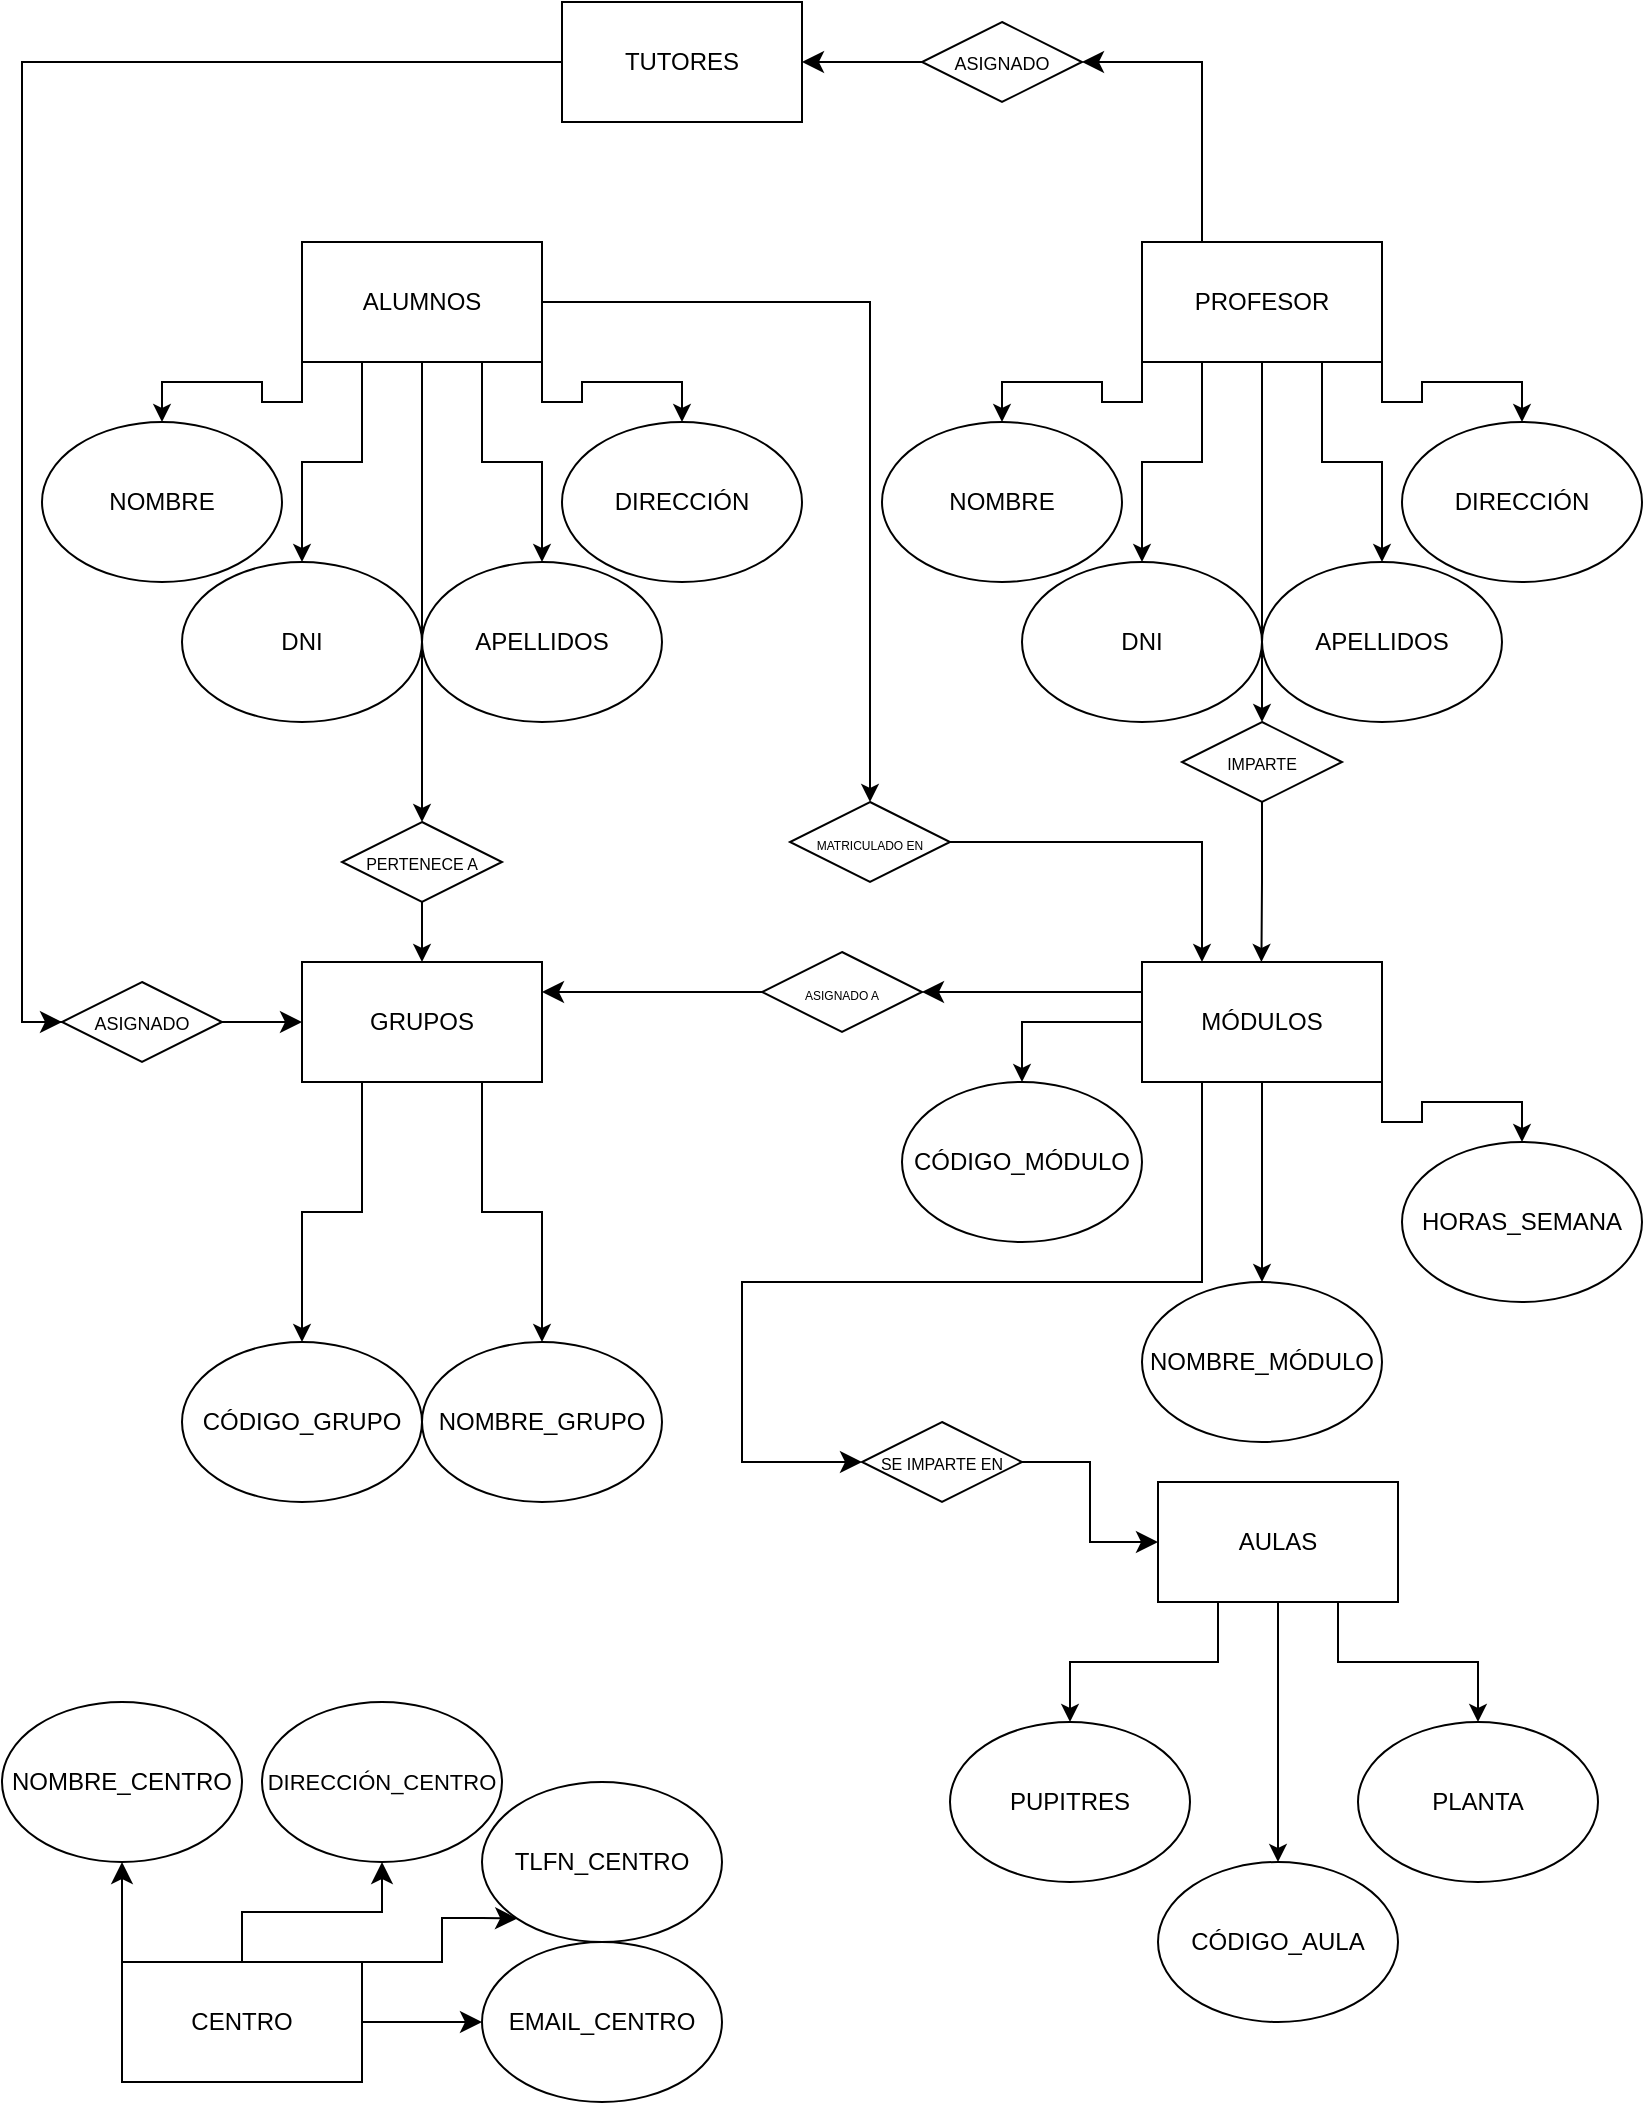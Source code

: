 <mxfile version="24.7.16">
  <diagram name="Página-1" id="u_or6HAD1XIn1bsnPC7R">
    <mxGraphModel dx="868" dy="1165" grid="1" gridSize="10" guides="1" tooltips="1" connect="1" arrows="1" fold="1" page="1" pageScale="1" pageWidth="827" pageHeight="1169" math="0" shadow="0">
      <root>
        <mxCell id="0" />
        <mxCell id="1" parent="0" />
        <mxCell id="A-_XMSVhNNLaJoQqBSR4-18" style="edgeStyle=orthogonalEdgeStyle;rounded=0;orthogonalLoop=1;jettySize=auto;html=1;exitX=0;exitY=1;exitDx=0;exitDy=0;entryX=0.5;entryY=0;entryDx=0;entryDy=0;" parent="1" source="A-_XMSVhNNLaJoQqBSR4-1" target="A-_XMSVhNNLaJoQqBSR4-3" edge="1">
          <mxGeometry relative="1" as="geometry" />
        </mxCell>
        <mxCell id="A-_XMSVhNNLaJoQqBSR4-19" style="edgeStyle=orthogonalEdgeStyle;rounded=0;orthogonalLoop=1;jettySize=auto;html=1;exitX=0.25;exitY=1;exitDx=0;exitDy=0;entryX=0.5;entryY=0;entryDx=0;entryDy=0;" parent="1" source="A-_XMSVhNNLaJoQqBSR4-1" target="A-_XMSVhNNLaJoQqBSR4-4" edge="1">
          <mxGeometry relative="1" as="geometry" />
        </mxCell>
        <mxCell id="A-_XMSVhNNLaJoQqBSR4-20" style="edgeStyle=orthogonalEdgeStyle;rounded=0;orthogonalLoop=1;jettySize=auto;html=1;exitX=0.75;exitY=1;exitDx=0;exitDy=0;entryX=0.5;entryY=0;entryDx=0;entryDy=0;" parent="1" source="A-_XMSVhNNLaJoQqBSR4-1" target="A-_XMSVhNNLaJoQqBSR4-5" edge="1">
          <mxGeometry relative="1" as="geometry" />
        </mxCell>
        <mxCell id="A-_XMSVhNNLaJoQqBSR4-21" style="edgeStyle=orthogonalEdgeStyle;rounded=0;orthogonalLoop=1;jettySize=auto;html=1;exitX=1;exitY=1;exitDx=0;exitDy=0;entryX=0.5;entryY=0;entryDx=0;entryDy=0;" parent="1" source="A-_XMSVhNNLaJoQqBSR4-1" target="A-_XMSVhNNLaJoQqBSR4-8" edge="1">
          <mxGeometry relative="1" as="geometry" />
        </mxCell>
        <mxCell id="A-_XMSVhNNLaJoQqBSR4-36" style="edgeStyle=orthogonalEdgeStyle;rounded=0;orthogonalLoop=1;jettySize=auto;html=1;entryX=0.5;entryY=0;entryDx=0;entryDy=0;" parent="1" source="A-_XMSVhNNLaJoQqBSR4-1" target="A-_XMSVhNNLaJoQqBSR4-35" edge="1">
          <mxGeometry relative="1" as="geometry" />
        </mxCell>
        <mxCell id="A-_XMSVhNNLaJoQqBSR4-47" style="edgeStyle=orthogonalEdgeStyle;rounded=0;orthogonalLoop=1;jettySize=auto;html=1;exitX=1;exitY=0.5;exitDx=0;exitDy=0;entryX=0.5;entryY=0;entryDx=0;entryDy=0;" parent="1" source="A-_XMSVhNNLaJoQqBSR4-1" target="A-_XMSVhNNLaJoQqBSR4-38" edge="1">
          <mxGeometry relative="1" as="geometry" />
        </mxCell>
        <mxCell id="A-_XMSVhNNLaJoQqBSR4-1" value="ALUMNOS" style="rounded=0;whiteSpace=wrap;html=1;" parent="1" vertex="1">
          <mxGeometry x="150" y="210" width="120" height="60" as="geometry" />
        </mxCell>
        <mxCell id="A-_XMSVhNNLaJoQqBSR4-13" style="edgeStyle=orthogonalEdgeStyle;rounded=0;orthogonalLoop=1;jettySize=auto;html=1;exitX=0;exitY=1;exitDx=0;exitDy=0;entryX=0.5;entryY=0;entryDx=0;entryDy=0;" parent="1" source="A-_XMSVhNNLaJoQqBSR4-2" target="A-_XMSVhNNLaJoQqBSR4-9" edge="1">
          <mxGeometry relative="1" as="geometry" />
        </mxCell>
        <mxCell id="A-_XMSVhNNLaJoQqBSR4-14" style="edgeStyle=orthogonalEdgeStyle;rounded=0;orthogonalLoop=1;jettySize=auto;html=1;exitX=0.25;exitY=1;exitDx=0;exitDy=0;entryX=0.5;entryY=0;entryDx=0;entryDy=0;" parent="1" source="A-_XMSVhNNLaJoQqBSR4-2" target="A-_XMSVhNNLaJoQqBSR4-10" edge="1">
          <mxGeometry relative="1" as="geometry" />
        </mxCell>
        <mxCell id="A-_XMSVhNNLaJoQqBSR4-16" style="edgeStyle=orthogonalEdgeStyle;rounded=0;orthogonalLoop=1;jettySize=auto;html=1;exitX=0.75;exitY=1;exitDx=0;exitDy=0;entryX=0.5;entryY=0;entryDx=0;entryDy=0;" parent="1" source="A-_XMSVhNNLaJoQqBSR4-2" target="A-_XMSVhNNLaJoQqBSR4-11" edge="1">
          <mxGeometry relative="1" as="geometry" />
        </mxCell>
        <mxCell id="A-_XMSVhNNLaJoQqBSR4-17" style="edgeStyle=orthogonalEdgeStyle;rounded=0;orthogonalLoop=1;jettySize=auto;html=1;exitX=1;exitY=1;exitDx=0;exitDy=0;entryX=0.5;entryY=0;entryDx=0;entryDy=0;" parent="1" source="A-_XMSVhNNLaJoQqBSR4-2" target="A-_XMSVhNNLaJoQqBSR4-12" edge="1">
          <mxGeometry relative="1" as="geometry" />
        </mxCell>
        <mxCell id="A-_XMSVhNNLaJoQqBSR4-50" style="edgeStyle=orthogonalEdgeStyle;rounded=0;orthogonalLoop=1;jettySize=auto;html=1;entryX=0.5;entryY=0;entryDx=0;entryDy=0;" parent="1" source="A-_XMSVhNNLaJoQqBSR4-2" target="A-_XMSVhNNLaJoQqBSR4-49" edge="1">
          <mxGeometry relative="1" as="geometry" />
        </mxCell>
        <mxCell id="6dlI0MEOUiez-MBVCaLK-15" style="edgeStyle=none;curved=1;rounded=0;orthogonalLoop=1;jettySize=auto;html=1;exitX=0;exitY=0.5;exitDx=0;exitDy=0;entryX=1;entryY=0.5;entryDx=0;entryDy=0;fontSize=12;startSize=8;endSize=8;" edge="1" parent="1" source="6dlI0MEOUiez-MBVCaLK-20" target="6dlI0MEOUiez-MBVCaLK-14">
          <mxGeometry relative="1" as="geometry">
            <mxPoint x="510" y="140" as="sourcePoint" />
          </mxGeometry>
        </mxCell>
        <mxCell id="A-_XMSVhNNLaJoQqBSR4-2" value="PROFESOR" style="rounded=0;whiteSpace=wrap;html=1;" parent="1" vertex="1">
          <mxGeometry x="570" y="210" width="120" height="60" as="geometry" />
        </mxCell>
        <mxCell id="A-_XMSVhNNLaJoQqBSR4-3" value="NOMBRE" style="ellipse;whiteSpace=wrap;html=1;" parent="1" vertex="1">
          <mxGeometry x="20" y="300" width="120" height="80" as="geometry" />
        </mxCell>
        <mxCell id="A-_XMSVhNNLaJoQqBSR4-4" value="DNI" style="ellipse;whiteSpace=wrap;html=1;" parent="1" vertex="1">
          <mxGeometry x="90" y="370" width="120" height="80" as="geometry" />
        </mxCell>
        <mxCell id="A-_XMSVhNNLaJoQqBSR4-5" value="APELLIDOS" style="ellipse;whiteSpace=wrap;html=1;" parent="1" vertex="1">
          <mxGeometry x="210" y="370" width="120" height="80" as="geometry" />
        </mxCell>
        <mxCell id="A-_XMSVhNNLaJoQqBSR4-8" value="DIRECCIÓN" style="ellipse;whiteSpace=wrap;html=1;" parent="1" vertex="1">
          <mxGeometry x="280" y="300" width="120" height="80" as="geometry" />
        </mxCell>
        <mxCell id="A-_XMSVhNNLaJoQqBSR4-9" value="NOMBRE" style="ellipse;whiteSpace=wrap;html=1;" parent="1" vertex="1">
          <mxGeometry x="440" y="300" width="120" height="80" as="geometry" />
        </mxCell>
        <mxCell id="A-_XMSVhNNLaJoQqBSR4-10" value="DNI" style="ellipse;whiteSpace=wrap;html=1;" parent="1" vertex="1">
          <mxGeometry x="510" y="370" width="120" height="80" as="geometry" />
        </mxCell>
        <mxCell id="A-_XMSVhNNLaJoQqBSR4-11" value="APELLIDOS" style="ellipse;whiteSpace=wrap;html=1;" parent="1" vertex="1">
          <mxGeometry x="630" y="370" width="120" height="80" as="geometry" />
        </mxCell>
        <mxCell id="A-_XMSVhNNLaJoQqBSR4-12" value="DIRECCIÓN" style="ellipse;whiteSpace=wrap;html=1;" parent="1" vertex="1">
          <mxGeometry x="700" y="300" width="120" height="80" as="geometry" />
        </mxCell>
        <mxCell id="A-_XMSVhNNLaJoQqBSR4-27" style="edgeStyle=orthogonalEdgeStyle;rounded=0;orthogonalLoop=1;jettySize=auto;html=1;entryX=0.5;entryY=0;entryDx=0;entryDy=0;exitX=0;exitY=0.5;exitDx=0;exitDy=0;" parent="1" source="A-_XMSVhNNLaJoQqBSR4-22" target="A-_XMSVhNNLaJoQqBSR4-23" edge="1">
          <mxGeometry relative="1" as="geometry">
            <mxPoint x="570" y="630" as="sourcePoint" />
          </mxGeometry>
        </mxCell>
        <mxCell id="A-_XMSVhNNLaJoQqBSR4-28" style="edgeStyle=orthogonalEdgeStyle;rounded=0;orthogonalLoop=1;jettySize=auto;html=1;exitX=0.5;exitY=1;exitDx=0;exitDy=0;entryX=0.5;entryY=0;entryDx=0;entryDy=0;" parent="1" source="A-_XMSVhNNLaJoQqBSR4-22" target="A-_XMSVhNNLaJoQqBSR4-24" edge="1">
          <mxGeometry relative="1" as="geometry" />
        </mxCell>
        <mxCell id="A-_XMSVhNNLaJoQqBSR4-29" style="edgeStyle=orthogonalEdgeStyle;rounded=0;orthogonalLoop=1;jettySize=auto;html=1;exitX=1;exitY=1;exitDx=0;exitDy=0;entryX=0.5;entryY=0;entryDx=0;entryDy=0;" parent="1" source="A-_XMSVhNNLaJoQqBSR4-22" target="A-_XMSVhNNLaJoQqBSR4-25" edge="1">
          <mxGeometry relative="1" as="geometry" />
        </mxCell>
        <mxCell id="6dlI0MEOUiez-MBVCaLK-2" style="edgeStyle=none;curved=1;rounded=0;orthogonalLoop=1;jettySize=auto;html=1;exitX=0;exitY=0.25;exitDx=0;exitDy=0;entryX=1;entryY=0.5;entryDx=0;entryDy=0;fontSize=12;startSize=8;endSize=8;" edge="1" parent="1" source="A-_XMSVhNNLaJoQqBSR4-22" target="6dlI0MEOUiez-MBVCaLK-1">
          <mxGeometry relative="1" as="geometry" />
        </mxCell>
        <mxCell id="6dlI0MEOUiez-MBVCaLK-31" style="edgeStyle=orthogonalEdgeStyle;rounded=0;orthogonalLoop=1;jettySize=auto;html=1;exitX=0.25;exitY=1;exitDx=0;exitDy=0;entryX=0;entryY=0.5;entryDx=0;entryDy=0;fontSize=12;startSize=8;endSize=8;" edge="1" parent="1" source="A-_XMSVhNNLaJoQqBSR4-22" target="6dlI0MEOUiez-MBVCaLK-29">
          <mxGeometry relative="1" as="geometry">
            <Array as="points">
              <mxPoint x="600" y="730" />
              <mxPoint x="370" y="730" />
              <mxPoint x="370" y="820" />
            </Array>
          </mxGeometry>
        </mxCell>
        <mxCell id="A-_XMSVhNNLaJoQqBSR4-22" value="MÓDULOS" style="rounded=0;whiteSpace=wrap;html=1;" parent="1" vertex="1">
          <mxGeometry x="570" y="570" width="120" height="60" as="geometry" />
        </mxCell>
        <mxCell id="A-_XMSVhNNLaJoQqBSR4-23" value="CÓDIGO_MÓDULO" style="ellipse;whiteSpace=wrap;html=1;" parent="1" vertex="1">
          <mxGeometry x="450" y="630" width="120" height="80" as="geometry" />
        </mxCell>
        <mxCell id="A-_XMSVhNNLaJoQqBSR4-24" value="NOMBRE_MÓDULO" style="ellipse;whiteSpace=wrap;html=1;" parent="1" vertex="1">
          <mxGeometry x="570" y="730" width="120" height="80" as="geometry" />
        </mxCell>
        <mxCell id="A-_XMSVhNNLaJoQqBSR4-25" value="HORAS_SEMANA" style="ellipse;whiteSpace=wrap;html=1;" parent="1" vertex="1">
          <mxGeometry x="700" y="660" width="120" height="80" as="geometry" />
        </mxCell>
        <mxCell id="A-_XMSVhNNLaJoQqBSR4-33" style="edgeStyle=orthogonalEdgeStyle;rounded=0;orthogonalLoop=1;jettySize=auto;html=1;exitX=0.25;exitY=1;exitDx=0;exitDy=0;entryX=0.5;entryY=0;entryDx=0;entryDy=0;" parent="1" source="A-_XMSVhNNLaJoQqBSR4-30" target="A-_XMSVhNNLaJoQqBSR4-31" edge="1">
          <mxGeometry relative="1" as="geometry" />
        </mxCell>
        <mxCell id="A-_XMSVhNNLaJoQqBSR4-34" style="edgeStyle=orthogonalEdgeStyle;rounded=0;orthogonalLoop=1;jettySize=auto;html=1;exitX=0.75;exitY=1;exitDx=0;exitDy=0;entryX=0.5;entryY=0;entryDx=0;entryDy=0;" parent="1" source="A-_XMSVhNNLaJoQqBSR4-30" target="A-_XMSVhNNLaJoQqBSR4-32" edge="1">
          <mxGeometry relative="1" as="geometry" />
        </mxCell>
        <mxCell id="A-_XMSVhNNLaJoQqBSR4-30" value="GRUPOS" style="rounded=0;whiteSpace=wrap;html=1;" parent="1" vertex="1">
          <mxGeometry x="150" y="570" width="120" height="60" as="geometry" />
        </mxCell>
        <mxCell id="A-_XMSVhNNLaJoQqBSR4-31" value="CÓDIGO_GRUPO" style="ellipse;whiteSpace=wrap;html=1;" parent="1" vertex="1">
          <mxGeometry x="90" y="760" width="120" height="80" as="geometry" />
        </mxCell>
        <mxCell id="A-_XMSVhNNLaJoQqBSR4-32" value="NOMBRE_GRUPO" style="ellipse;whiteSpace=wrap;html=1;" parent="1" vertex="1">
          <mxGeometry x="210" y="760" width="120" height="80" as="geometry" />
        </mxCell>
        <mxCell id="A-_XMSVhNNLaJoQqBSR4-37" style="edgeStyle=orthogonalEdgeStyle;rounded=0;orthogonalLoop=1;jettySize=auto;html=1;exitX=0.5;exitY=1;exitDx=0;exitDy=0;entryX=0.5;entryY=0;entryDx=0;entryDy=0;" parent="1" source="A-_XMSVhNNLaJoQqBSR4-35" target="A-_XMSVhNNLaJoQqBSR4-30" edge="1">
          <mxGeometry relative="1" as="geometry" />
        </mxCell>
        <mxCell id="A-_XMSVhNNLaJoQqBSR4-35" value="&lt;font style=&quot;font-size: 8px;&quot;&gt;PERTENECE A&lt;/font&gt;" style="rhombus;whiteSpace=wrap;html=1;" parent="1" vertex="1">
          <mxGeometry x="170" y="500" width="80" height="40" as="geometry" />
        </mxCell>
        <mxCell id="A-_XMSVhNNLaJoQqBSR4-48" style="edgeStyle=orthogonalEdgeStyle;rounded=0;orthogonalLoop=1;jettySize=auto;html=1;exitX=1;exitY=0.5;exitDx=0;exitDy=0;entryX=0.25;entryY=0;entryDx=0;entryDy=0;" parent="1" source="A-_XMSVhNNLaJoQqBSR4-38" target="A-_XMSVhNNLaJoQqBSR4-22" edge="1">
          <mxGeometry relative="1" as="geometry">
            <Array as="points">
              <mxPoint x="600" y="510" />
            </Array>
          </mxGeometry>
        </mxCell>
        <mxCell id="A-_XMSVhNNLaJoQqBSR4-38" value="&lt;font style=&quot;font-size: 6px;&quot;&gt;MATRICULADO EN&lt;/font&gt;" style="rhombus;whiteSpace=wrap;html=1;" parent="1" vertex="1">
          <mxGeometry x="394" y="490" width="80" height="40" as="geometry" />
        </mxCell>
        <mxCell id="A-_XMSVhNNLaJoQqBSR4-39" style="edgeStyle=orthogonalEdgeStyle;rounded=0;orthogonalLoop=1;jettySize=auto;html=1;exitX=0.25;exitY=1;exitDx=0;exitDy=0;entryX=0.5;entryY=0;entryDx=0;entryDy=0;" parent="1" target="A-_XMSVhNNLaJoQqBSR4-42" edge="1">
          <mxGeometry relative="1" as="geometry">
            <mxPoint x="602" y="890.0" as="sourcePoint" />
            <Array as="points">
              <mxPoint x="638" y="890" />
            </Array>
          </mxGeometry>
        </mxCell>
        <mxCell id="A-_XMSVhNNLaJoQqBSR4-40" style="edgeStyle=orthogonalEdgeStyle;rounded=0;orthogonalLoop=1;jettySize=auto;html=1;exitX=0.75;exitY=1;exitDx=0;exitDy=0;entryX=0.5;entryY=0;entryDx=0;entryDy=0;" parent="1" source="A-_XMSVhNNLaJoQqBSR4-41" target="A-_XMSVhNNLaJoQqBSR4-43" edge="1">
          <mxGeometry relative="1" as="geometry" />
        </mxCell>
        <mxCell id="A-_XMSVhNNLaJoQqBSR4-46" style="edgeStyle=orthogonalEdgeStyle;rounded=0;orthogonalLoop=1;jettySize=auto;html=1;exitX=0.25;exitY=1;exitDx=0;exitDy=0;entryX=0.5;entryY=0;entryDx=0;entryDy=0;" parent="1" source="A-_XMSVhNNLaJoQqBSR4-41" target="A-_XMSVhNNLaJoQqBSR4-45" edge="1">
          <mxGeometry relative="1" as="geometry" />
        </mxCell>
        <mxCell id="A-_XMSVhNNLaJoQqBSR4-41" value="AULAS" style="rounded=0;whiteSpace=wrap;html=1;" parent="1" vertex="1">
          <mxGeometry x="578" y="830" width="120" height="60" as="geometry" />
        </mxCell>
        <mxCell id="A-_XMSVhNNLaJoQqBSR4-42" value="CÓDIGO_AULA" style="ellipse;whiteSpace=wrap;html=1;" parent="1" vertex="1">
          <mxGeometry x="578" y="1020" width="120" height="80" as="geometry" />
        </mxCell>
        <mxCell id="A-_XMSVhNNLaJoQqBSR4-43" value="PLANTA" style="ellipse;whiteSpace=wrap;html=1;" parent="1" vertex="1">
          <mxGeometry x="678" y="950" width="120" height="80" as="geometry" />
        </mxCell>
        <mxCell id="A-_XMSVhNNLaJoQqBSR4-45" value="PUPITRES" style="ellipse;whiteSpace=wrap;html=1;" parent="1" vertex="1">
          <mxGeometry x="474" y="950" width="120" height="80" as="geometry" />
        </mxCell>
        <mxCell id="A-_XMSVhNNLaJoQqBSR4-51" style="edgeStyle=orthogonalEdgeStyle;rounded=0;orthogonalLoop=1;jettySize=auto;html=1;exitX=0.5;exitY=1;exitDx=0;exitDy=0;" parent="1" source="A-_XMSVhNNLaJoQqBSR4-49" edge="1">
          <mxGeometry relative="1" as="geometry">
            <mxPoint x="629.714" y="570" as="targetPoint" />
          </mxGeometry>
        </mxCell>
        <mxCell id="A-_XMSVhNNLaJoQqBSR4-49" value="&lt;font style=&quot;font-size: 8px;&quot;&gt;IMPARTE&lt;/font&gt;" style="rhombus;whiteSpace=wrap;html=1;" parent="1" vertex="1">
          <mxGeometry x="590" y="450" width="80" height="40" as="geometry" />
        </mxCell>
        <mxCell id="6dlI0MEOUiez-MBVCaLK-3" style="edgeStyle=none;curved=1;rounded=0;orthogonalLoop=1;jettySize=auto;html=1;exitX=0;exitY=0.5;exitDx=0;exitDy=0;entryX=1;entryY=0.25;entryDx=0;entryDy=0;fontSize=12;startSize=8;endSize=8;" edge="1" parent="1" source="6dlI0MEOUiez-MBVCaLK-1" target="A-_XMSVhNNLaJoQqBSR4-30">
          <mxGeometry relative="1" as="geometry" />
        </mxCell>
        <mxCell id="6dlI0MEOUiez-MBVCaLK-1" value="&lt;font style=&quot;font-size: 6px;&quot;&gt;ASIGNADO A&lt;/font&gt;" style="rhombus;whiteSpace=wrap;html=1;" vertex="1" parent="1">
          <mxGeometry x="380" y="565" width="80" height="40" as="geometry" />
        </mxCell>
        <mxCell id="6dlI0MEOUiez-MBVCaLK-9" style="edgeStyle=none;curved=1;rounded=0;orthogonalLoop=1;jettySize=auto;html=1;exitX=0;exitY=0;exitDx=0;exitDy=0;entryX=0.5;entryY=1;entryDx=0;entryDy=0;fontSize=12;startSize=8;endSize=8;" edge="1" parent="1" source="6dlI0MEOUiez-MBVCaLK-4" target="6dlI0MEOUiez-MBVCaLK-5">
          <mxGeometry relative="1" as="geometry" />
        </mxCell>
        <mxCell id="6dlI0MEOUiez-MBVCaLK-10" style="edgeStyle=orthogonalEdgeStyle;rounded=0;orthogonalLoop=1;jettySize=auto;html=1;exitX=0.5;exitY=0;exitDx=0;exitDy=0;entryX=0.5;entryY=1;entryDx=0;entryDy=0;fontSize=12;startSize=8;endSize=8;" edge="1" parent="1" source="6dlI0MEOUiez-MBVCaLK-4" target="6dlI0MEOUiez-MBVCaLK-6">
          <mxGeometry relative="1" as="geometry" />
        </mxCell>
        <mxCell id="6dlI0MEOUiez-MBVCaLK-11" style="edgeStyle=orthogonalEdgeStyle;rounded=0;orthogonalLoop=1;jettySize=auto;html=1;exitX=1;exitY=0;exitDx=0;exitDy=0;entryX=0;entryY=1;entryDx=0;entryDy=0;fontSize=12;startSize=8;endSize=8;" edge="1" parent="1" source="6dlI0MEOUiez-MBVCaLK-4" target="6dlI0MEOUiez-MBVCaLK-7">
          <mxGeometry relative="1" as="geometry">
            <Array as="points">
              <mxPoint x="220" y="1070" />
              <mxPoint x="220" y="1048" />
              <mxPoint x="240" y="1048" />
            </Array>
          </mxGeometry>
        </mxCell>
        <mxCell id="6dlI0MEOUiez-MBVCaLK-12" style="edgeStyle=none;curved=1;rounded=0;orthogonalLoop=1;jettySize=auto;html=1;exitX=1;exitY=0.5;exitDx=0;exitDy=0;entryX=0;entryY=0.5;entryDx=0;entryDy=0;fontSize=12;startSize=8;endSize=8;" edge="1" parent="1" source="6dlI0MEOUiez-MBVCaLK-4" target="6dlI0MEOUiez-MBVCaLK-8">
          <mxGeometry relative="1" as="geometry" />
        </mxCell>
        <mxCell id="6dlI0MEOUiez-MBVCaLK-4" value="CENTRO" style="rounded=0;whiteSpace=wrap;html=1;" vertex="1" parent="1">
          <mxGeometry x="60" y="1070" width="120" height="60" as="geometry" />
        </mxCell>
        <mxCell id="6dlI0MEOUiez-MBVCaLK-5" value="NOMBRE_CENTRO" style="ellipse;whiteSpace=wrap;html=1;" vertex="1" parent="1">
          <mxGeometry y="940" width="120" height="80" as="geometry" />
        </mxCell>
        <mxCell id="6dlI0MEOUiez-MBVCaLK-6" value="&lt;font style=&quot;font-size: 11px;&quot;&gt;DIRECCIÓN_CENTRO&lt;/font&gt;" style="ellipse;whiteSpace=wrap;html=1;" vertex="1" parent="1">
          <mxGeometry x="130" y="940" width="120" height="80" as="geometry" />
        </mxCell>
        <mxCell id="6dlI0MEOUiez-MBVCaLK-7" value="TLFN_CENTRO" style="ellipse;whiteSpace=wrap;html=1;" vertex="1" parent="1">
          <mxGeometry x="240" y="980" width="120" height="80" as="geometry" />
        </mxCell>
        <mxCell id="6dlI0MEOUiez-MBVCaLK-8" value="EMAIL_CENTRO" style="ellipse;whiteSpace=wrap;html=1;" vertex="1" parent="1">
          <mxGeometry x="240" y="1060" width="120" height="80" as="geometry" />
        </mxCell>
        <mxCell id="6dlI0MEOUiez-MBVCaLK-24" style="edgeStyle=orthogonalEdgeStyle;rounded=0;orthogonalLoop=1;jettySize=auto;html=1;exitX=0;exitY=0.5;exitDx=0;exitDy=0;fontSize=12;startSize=8;endSize=8;" edge="1" parent="1" source="6dlI0MEOUiez-MBVCaLK-25">
          <mxGeometry relative="1" as="geometry">
            <mxPoint x="150" y="600" as="targetPoint" />
            <Array as="points">
              <mxPoint x="10" y="600" />
              <mxPoint x="150" y="600" />
            </Array>
          </mxGeometry>
        </mxCell>
        <mxCell id="6dlI0MEOUiez-MBVCaLK-14" value="TUTORES" style="rounded=0;whiteSpace=wrap;html=1;" vertex="1" parent="1">
          <mxGeometry x="280" y="90" width="120" height="60" as="geometry" />
        </mxCell>
        <mxCell id="6dlI0MEOUiez-MBVCaLK-16" value="" style="edgeStyle=orthogonalEdgeStyle;rounded=0;orthogonalLoop=1;jettySize=auto;html=1;exitX=0;exitY=0;exitDx=0;exitDy=0;entryX=1;entryY=0.5;entryDx=0;entryDy=0;fontSize=12;startSize=8;endSize=8;" edge="1" parent="1" source="A-_XMSVhNNLaJoQqBSR4-2" target="6dlI0MEOUiez-MBVCaLK-20">
          <mxGeometry relative="1" as="geometry">
            <mxPoint x="570" y="210" as="sourcePoint" />
            <mxPoint x="550" y="180" as="targetPoint" />
            <Array as="points">
              <mxPoint x="600" y="210" />
              <mxPoint x="600" y="120" />
            </Array>
          </mxGeometry>
        </mxCell>
        <mxCell id="6dlI0MEOUiez-MBVCaLK-20" value="&lt;font style=&quot;font-size: 9px;&quot;&gt;ASIGNADO&lt;/font&gt;" style="rhombus;whiteSpace=wrap;html=1;" vertex="1" parent="1">
          <mxGeometry x="460" y="100" width="80" height="40" as="geometry" />
        </mxCell>
        <mxCell id="6dlI0MEOUiez-MBVCaLK-26" value="" style="edgeStyle=orthogonalEdgeStyle;rounded=0;orthogonalLoop=1;jettySize=auto;html=1;exitX=0;exitY=0.5;exitDx=0;exitDy=0;fontSize=12;startSize=8;endSize=8;" edge="1" parent="1" source="6dlI0MEOUiez-MBVCaLK-14" target="6dlI0MEOUiez-MBVCaLK-25">
          <mxGeometry relative="1" as="geometry">
            <mxPoint x="280" y="120" as="sourcePoint" />
            <mxPoint x="150" y="600" as="targetPoint" />
            <Array as="points">
              <mxPoint x="10" y="120" />
            </Array>
          </mxGeometry>
        </mxCell>
        <mxCell id="6dlI0MEOUiez-MBVCaLK-25" value="&lt;font style=&quot;font-size: 9px;&quot;&gt;ASIGNADO&lt;/font&gt;" style="rhombus;whiteSpace=wrap;html=1;" vertex="1" parent="1">
          <mxGeometry x="30" y="580" width="80" height="40" as="geometry" />
        </mxCell>
        <mxCell id="6dlI0MEOUiez-MBVCaLK-30" style="edgeStyle=orthogonalEdgeStyle;rounded=0;orthogonalLoop=1;jettySize=auto;html=1;exitX=1;exitY=0.5;exitDx=0;exitDy=0;entryX=0;entryY=0.5;entryDx=0;entryDy=0;fontSize=12;startSize=8;endSize=8;" edge="1" parent="1" source="6dlI0MEOUiez-MBVCaLK-29" target="A-_XMSVhNNLaJoQqBSR4-41">
          <mxGeometry relative="1" as="geometry" />
        </mxCell>
        <mxCell id="6dlI0MEOUiez-MBVCaLK-29" value="&lt;font style=&quot;font-size: 8px;&quot;&gt;SE IMPARTE EN&lt;/font&gt;" style="rhombus;whiteSpace=wrap;html=1;" vertex="1" parent="1">
          <mxGeometry x="430" y="800" width="80" height="40" as="geometry" />
        </mxCell>
      </root>
    </mxGraphModel>
  </diagram>
</mxfile>
